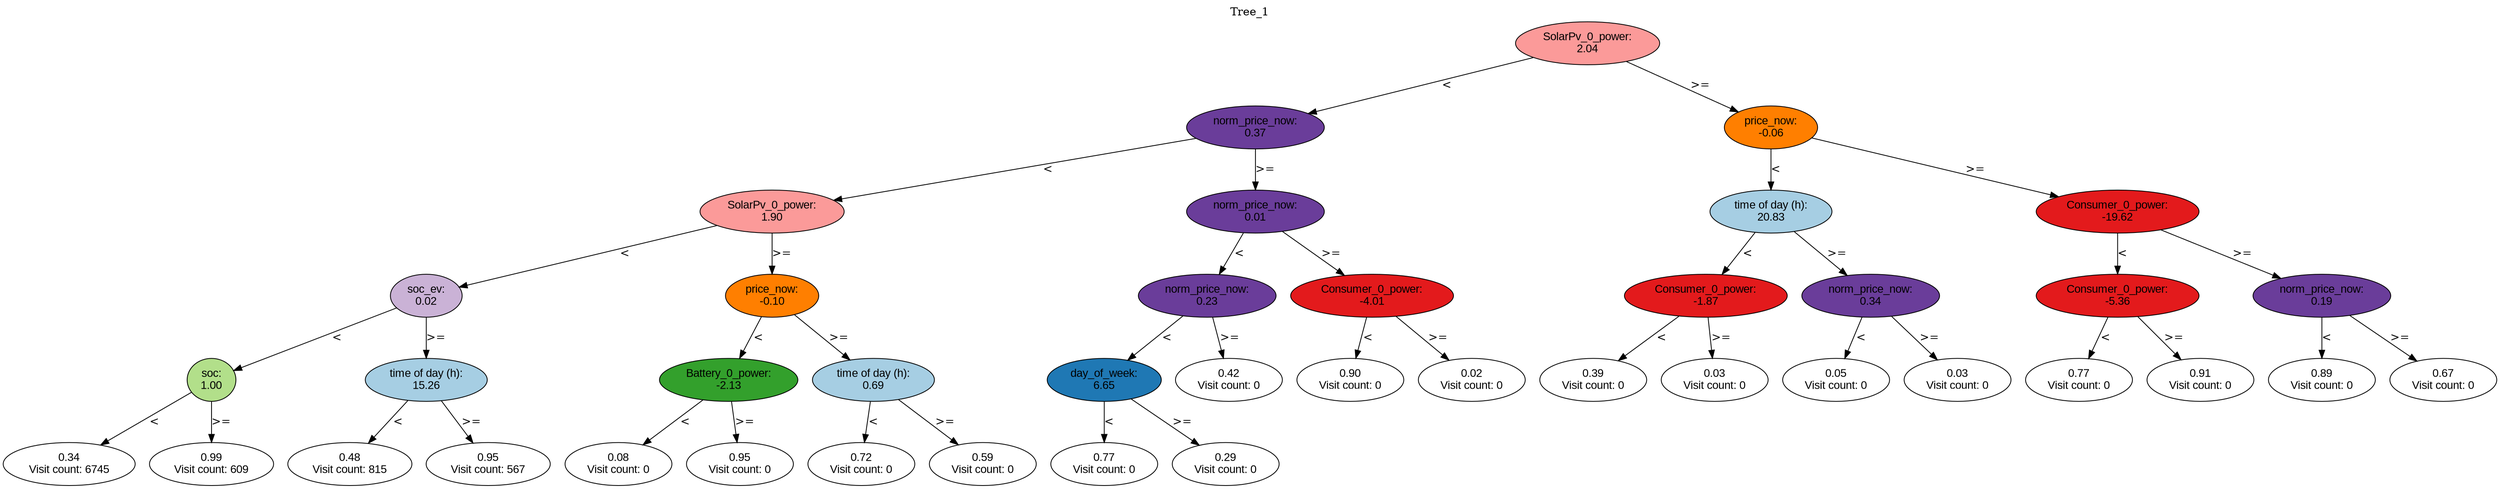 digraph BST {
    node [fontname="Arial" style=filled colorscheme=paired12];
    0 [ label = "SolarPv_0_power:
2.04" fillcolor=5];
    1 [ label = "norm_price_now:
0.37" fillcolor=10];
    2 [ label = "SolarPv_0_power:
1.90" fillcolor=5];
    3 [ label = "soc_ev:
0.02" fillcolor=9];
    4 [ label = "soc:
1.00" fillcolor=3];
    5 [ label = "0.34
Visit count: 6745" fillcolor=white];
    6 [ label = "0.99
Visit count: 609" fillcolor=white];
    7 [ label = "time of day (h):
15.26" fillcolor=1];
    8 [ label = "0.48
Visit count: 815" fillcolor=white];
    9 [ label = "0.95
Visit count: 567" fillcolor=white];
    10 [ label = "price_now:
-0.10" fillcolor=8];
    11 [ label = "Battery_0_power:
-2.13" fillcolor=4];
    12 [ label = "0.08
Visit count: 0" fillcolor=white];
    13 [ label = "0.95
Visit count: 0" fillcolor=white];
    14 [ label = "time of day (h):
0.69" fillcolor=1];
    15 [ label = "0.72
Visit count: 0" fillcolor=white];
    16 [ label = "0.59
Visit count: 0" fillcolor=white];
    17 [ label = "norm_price_now:
0.01" fillcolor=10];
    18 [ label = "norm_price_now:
0.23" fillcolor=10];
    19 [ label = "day_of_week:
6.65" fillcolor=2];
    20 [ label = "0.77
Visit count: 0" fillcolor=white];
    21 [ label = "0.29
Visit count: 0" fillcolor=white];
    22 [ label = "0.42
Visit count: 0" fillcolor=white];
    23 [ label = "Consumer_0_power:
-4.01" fillcolor=6];
    24 [ label = "0.90
Visit count: 0" fillcolor=white];
    25 [ label = "0.02
Visit count: 0" fillcolor=white];
    26 [ label = "price_now:
-0.06" fillcolor=8];
    27 [ label = "time of day (h):
20.83" fillcolor=1];
    28 [ label = "Consumer_0_power:
-1.87" fillcolor=6];
    29 [ label = "0.39
Visit count: 0" fillcolor=white];
    30 [ label = "0.03
Visit count: 0" fillcolor=white];
    31 [ label = "norm_price_now:
0.34" fillcolor=10];
    32 [ label = "0.05
Visit count: 0" fillcolor=white];
    33 [ label = "0.03
Visit count: 0" fillcolor=white];
    34 [ label = "Consumer_0_power:
-19.62" fillcolor=6];
    35 [ label = "Consumer_0_power:
-5.36" fillcolor=6];
    36 [ label = "0.77
Visit count: 0" fillcolor=white];
    37 [ label = "0.91
Visit count: 0" fillcolor=white];
    38 [ label = "norm_price_now:
0.19" fillcolor=10];
    39 [ label = "0.89
Visit count: 0" fillcolor=white];
    40 [ label = "0.67
Visit count: 0" fillcolor=white];

    0  -> 1[ label = "<"];
    0  -> 26[ label = ">="];
    1  -> 2[ label = "<"];
    1  -> 17[ label = ">="];
    2  -> 3[ label = "<"];
    2  -> 10[ label = ">="];
    3  -> 4[ label = "<"];
    3  -> 7[ label = ">="];
    4  -> 5[ label = "<"];
    4  -> 6[ label = ">="];
    7  -> 8[ label = "<"];
    7  -> 9[ label = ">="];
    10  -> 11[ label = "<"];
    10  -> 14[ label = ">="];
    11  -> 12[ label = "<"];
    11  -> 13[ label = ">="];
    14  -> 15[ label = "<"];
    14  -> 16[ label = ">="];
    17  -> 18[ label = "<"];
    17  -> 23[ label = ">="];
    18  -> 19[ label = "<"];
    18  -> 22[ label = ">="];
    19  -> 20[ label = "<"];
    19  -> 21[ label = ">="];
    23  -> 24[ label = "<"];
    23  -> 25[ label = ">="];
    26  -> 27[ label = "<"];
    26  -> 34[ label = ">="];
    27  -> 28[ label = "<"];
    27  -> 31[ label = ">="];
    28  -> 29[ label = "<"];
    28  -> 30[ label = ">="];
    31  -> 32[ label = "<"];
    31  -> 33[ label = ">="];
    34  -> 35[ label = "<"];
    34  -> 38[ label = ">="];
    35  -> 36[ label = "<"];
    35  -> 37[ label = ">="];
    38  -> 39[ label = "<"];
    38  -> 40[ label = ">="];

    labelloc="t";
    label="Tree_1";
}